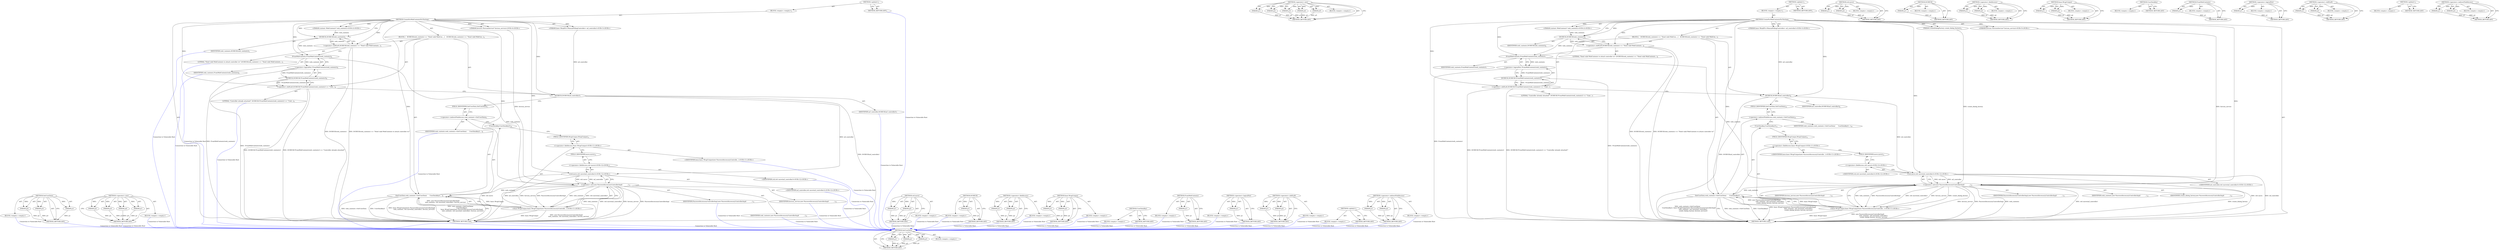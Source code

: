 digraph "&lt;operator&gt;.indirectFieldAccess" {
vulnerable_91 [label=<(METHOD,SetUserData)>];
vulnerable_92 [label=<(PARAM,p1)>];
vulnerable_93 [label=<(PARAM,p2)>];
vulnerable_94 [label=<(PARAM,p3)>];
vulnerable_95 [label=<(BLOCK,&lt;empty&gt;,&lt;empty&gt;)>];
vulnerable_96 [label=<(METHOD_RETURN,ANY)>];
vulnerable_115 [label=<(METHOD,&lt;operator&gt;.new)>];
vulnerable_116 [label=<(PARAM,p1)>];
vulnerable_117 [label=<(PARAM,p2)>];
vulnerable_118 [label=<(PARAM,p3)>];
vulnerable_119 [label=<(PARAM,p4)>];
vulnerable_120 [label=<(PARAM,p5)>];
vulnerable_121 [label=<(BLOCK,&lt;empty&gt;,&lt;empty&gt;)>];
vulnerable_122 [label=<(METHOD_RETURN,ANY)>];
vulnerable_6 [label=<(METHOD,&lt;global&gt;)<SUB>1</SUB>>];
vulnerable_7 [label=<(BLOCK,&lt;empty&gt;,&lt;empty&gt;)<SUB>1</SUB>>];
vulnerable_8 [label=<(METHOD,CreateForWebContentsForTesting)<SUB>1</SUB>>];
vulnerable_9 [label="<(PARAM,content::WebContents* web_contents)<SUB>2</SUB>>"];
vulnerable_10 [label="<(PARAM,base::WeakPtr&lt;ManualFillingController&gt; mf_controller)<SUB>3</SUB>>"];
vulnerable_11 [label=<(PARAM,CreateDialogFactory create_dialog_factory)<SUB>4</SUB>>];
vulnerable_12 [label="<(PARAM,favicon::FaviconService* favicon_service)<SUB>5</SUB>>"];
vulnerable_13 [label=<(BLOCK,{
   DCHECK(web_contents) &lt;&lt; &quot;Need valid WebCon...,{
   DCHECK(web_contents) &lt;&lt; &quot;Need valid WebCon...)<SUB>5</SUB>>];
vulnerable_14 [label=<(&lt;operator&gt;.shiftLeft,DCHECK(web_contents) &lt;&lt; &quot;Need valid WebContents...)<SUB>6</SUB>>];
vulnerable_15 [label=<(DCHECK,DCHECK(web_contents))<SUB>6</SUB>>];
vulnerable_16 [label=<(IDENTIFIER,web_contents,DCHECK(web_contents))<SUB>6</SUB>>];
vulnerable_17 [label=<(LITERAL,&quot;Need valid WebContents to attach controller to!&quot;,DCHECK(web_contents) &lt;&lt; &quot;Need valid WebContents...)<SUB>6</SUB>>];
vulnerable_18 [label=<(&lt;operator&gt;.shiftLeft,DCHECK(!FromWebContents(web_contents)) &lt;&lt; &quot;Cont...)<SUB>7</SUB>>];
vulnerable_19 [label=<(DCHECK,DCHECK(!FromWebContents(web_contents)))<SUB>7</SUB>>];
vulnerable_20 [label=<(&lt;operator&gt;.logicalNot,!FromWebContents(web_contents))<SUB>7</SUB>>];
vulnerable_21 [label=<(FromWebContents,FromWebContents(web_contents))<SUB>7</SUB>>];
vulnerable_22 [label=<(IDENTIFIER,web_contents,FromWebContents(web_contents))<SUB>7</SUB>>];
vulnerable_23 [label=<(LITERAL,&quot;Controller already attached!&quot;,DCHECK(!FromWebContents(web_contents)) &lt;&lt; &quot;Cont...)<SUB>7</SUB>>];
vulnerable_24 [label=<(DCHECK,DCHECK(mf_controller))<SUB>8</SUB>>];
vulnerable_25 [label=<(IDENTIFIER,mf_controller,DCHECK(mf_controller))<SUB>8</SUB>>];
vulnerable_26 [label=<(SetUserData,web_contents-&gt;SetUserData(
      UserDataKey(),...)<SUB>10</SUB>>];
vulnerable_27 [label=<(&lt;operator&gt;.indirectFieldAccess,web_contents-&gt;SetUserData)<SUB>10</SUB>>];
vulnerable_28 [label=<(IDENTIFIER,web_contents,web_contents-&gt;SetUserData(
      UserDataKey(),...)<SUB>10</SUB>>];
vulnerable_29 [label=<(FIELD_IDENTIFIER,SetUserData,SetUserData)<SUB>10</SUB>>];
vulnerable_30 [label=<(UserDataKey,UserDataKey())<SUB>11</SUB>>];
vulnerable_31 [label="<(base.WrapUnique,base::WrapUnique(new PasswordAccessoryControlle...)<SUB>11</SUB>>"];
vulnerable_32 [label="<(&lt;operator&gt;.fieldAccess,base::WrapUnique)<SUB>11</SUB>>"];
vulnerable_33 [label="<(IDENTIFIER,base,base::WrapUnique(new PasswordAccessoryControlle...)<SUB>11</SUB>>"];
vulnerable_34 [label=<(FIELD_IDENTIFIER,WrapUnique,WrapUnique)<SUB>11</SUB>>];
vulnerable_35 [label=<(&lt;operator&gt;.new,new PasswordAccessoryControllerImpl(
          ...)<SUB>11</SUB>>];
vulnerable_36 [label=<(IDENTIFIER,PasswordAccessoryControllerImpl,new PasswordAccessoryControllerImpl(
          ...)<SUB>11</SUB>>];
vulnerable_37 [label=<(IDENTIFIER,web_contents,new PasswordAccessoryControllerImpl(
          ...)<SUB>12</SUB>>];
vulnerable_38 [label="<(std.move,std::move(mf_controller))<SUB>12</SUB>>"];
vulnerable_39 [label="<(&lt;operator&gt;.fieldAccess,std::move)<SUB>12</SUB>>"];
vulnerable_40 [label="<(IDENTIFIER,std,std::move(mf_controller))<SUB>12</SUB>>"];
vulnerable_41 [label=<(FIELD_IDENTIFIER,move,move)<SUB>12</SUB>>];
vulnerable_42 [label="<(IDENTIFIER,mf_controller,std::move(mf_controller))<SUB>12</SUB>>"];
vulnerable_43 [label=<(IDENTIFIER,create_dialog_factory,new PasswordAccessoryControllerImpl(
          ...)<SUB>13</SUB>>];
vulnerable_44 [label=<(IDENTIFIER,favicon_service,new PasswordAccessoryControllerImpl(
          ...)<SUB>13</SUB>>];
vulnerable_45 [label=<(METHOD_RETURN,void)<SUB>1</SUB>>];
vulnerable_47 [label=<(METHOD_RETURN,ANY)<SUB>1</SUB>>];
vulnerable_123 [label=<(METHOD,std.move)>];
vulnerable_124 [label=<(PARAM,p1)>];
vulnerable_125 [label=<(PARAM,p2)>];
vulnerable_126 [label=<(BLOCK,&lt;empty&gt;,&lt;empty&gt;)>];
vulnerable_127 [label=<(METHOD_RETURN,ANY)>];
vulnerable_79 [label=<(METHOD,DCHECK)>];
vulnerable_80 [label=<(PARAM,p1)>];
vulnerable_81 [label=<(BLOCK,&lt;empty&gt;,&lt;empty&gt;)>];
vulnerable_82 [label=<(METHOD_RETURN,ANY)>];
vulnerable_110 [label=<(METHOD,&lt;operator&gt;.fieldAccess)>];
vulnerable_111 [label=<(PARAM,p1)>];
vulnerable_112 [label=<(PARAM,p2)>];
vulnerable_113 [label=<(BLOCK,&lt;empty&gt;,&lt;empty&gt;)>];
vulnerable_114 [label=<(METHOD_RETURN,ANY)>];
vulnerable_105 [label=<(METHOD,base.WrapUnique)>];
vulnerable_106 [label=<(PARAM,p1)>];
vulnerable_107 [label=<(PARAM,p2)>];
vulnerable_108 [label=<(BLOCK,&lt;empty&gt;,&lt;empty&gt;)>];
vulnerable_109 [label=<(METHOD_RETURN,ANY)>];
vulnerable_102 [label=<(METHOD,UserDataKey)>];
vulnerable_103 [label=<(BLOCK,&lt;empty&gt;,&lt;empty&gt;)>];
vulnerable_104 [label=<(METHOD_RETURN,ANY)>];
vulnerable_87 [label=<(METHOD,FromWebContents)>];
vulnerable_88 [label=<(PARAM,p1)>];
vulnerable_89 [label=<(BLOCK,&lt;empty&gt;,&lt;empty&gt;)>];
vulnerable_90 [label=<(METHOD_RETURN,ANY)>];
vulnerable_83 [label=<(METHOD,&lt;operator&gt;.logicalNot)>];
vulnerable_84 [label=<(PARAM,p1)>];
vulnerable_85 [label=<(BLOCK,&lt;empty&gt;,&lt;empty&gt;)>];
vulnerable_86 [label=<(METHOD_RETURN,ANY)>];
vulnerable_74 [label=<(METHOD,&lt;operator&gt;.shiftLeft)>];
vulnerable_75 [label=<(PARAM,p1)>];
vulnerable_76 [label=<(PARAM,p2)>];
vulnerable_77 [label=<(BLOCK,&lt;empty&gt;,&lt;empty&gt;)>];
vulnerable_78 [label=<(METHOD_RETURN,ANY)>];
vulnerable_68 [label=<(METHOD,&lt;global&gt;)<SUB>1</SUB>>];
vulnerable_69 [label=<(BLOCK,&lt;empty&gt;,&lt;empty&gt;)>];
vulnerable_70 [label=<(METHOD_RETURN,ANY)>];
vulnerable_97 [label=<(METHOD,&lt;operator&gt;.indirectFieldAccess)>];
vulnerable_98 [label=<(PARAM,p1)>];
vulnerable_99 [label=<(PARAM,p2)>];
vulnerable_100 [label=<(BLOCK,&lt;empty&gt;,&lt;empty&gt;)>];
vulnerable_101 [label=<(METHOD_RETURN,ANY)>];
fixed_87 [label=<(METHOD,SetUserData)>];
fixed_88 [label=<(PARAM,p1)>];
fixed_89 [label=<(PARAM,p2)>];
fixed_90 [label=<(PARAM,p3)>];
fixed_91 [label=<(BLOCK,&lt;empty&gt;,&lt;empty&gt;)>];
fixed_92 [label=<(METHOD_RETURN,ANY)>];
fixed_111 [label=<(METHOD,&lt;operator&gt;.new)>];
fixed_112 [label=<(PARAM,p1)>];
fixed_113 [label=<(PARAM,p2)>];
fixed_114 [label=<(PARAM,p3)>];
fixed_115 [label=<(PARAM,p4)>];
fixed_116 [label=<(BLOCK,&lt;empty&gt;,&lt;empty&gt;)>];
fixed_117 [label=<(METHOD_RETURN,ANY)>];
fixed_6 [label=<(METHOD,&lt;global&gt;)<SUB>1</SUB>>];
fixed_7 [label=<(BLOCK,&lt;empty&gt;,&lt;empty&gt;)<SUB>1</SUB>>];
fixed_8 [label=<(METHOD,CreateForWebContentsForTesting)<SUB>1</SUB>>];
fixed_9 [label="<(PARAM,content::WebContents* web_contents)<SUB>2</SUB>>"];
fixed_10 [label="<(PARAM,base::WeakPtr&lt;ManualFillingController&gt; mf_controller)<SUB>3</SUB>>"];
fixed_11 [label="<(PARAM,favicon::FaviconService* favicon_service)<SUB>4</SUB>>"];
fixed_12 [label=<(BLOCK,{
   DCHECK(web_contents) &lt;&lt; &quot;Need valid WebCon...,{
   DCHECK(web_contents) &lt;&lt; &quot;Need valid WebCon...)<SUB>4</SUB>>];
fixed_13 [label=<(&lt;operator&gt;.shiftLeft,DCHECK(web_contents) &lt;&lt; &quot;Need valid WebContents...)<SUB>5</SUB>>];
fixed_14 [label=<(DCHECK,DCHECK(web_contents))<SUB>5</SUB>>];
fixed_15 [label=<(IDENTIFIER,web_contents,DCHECK(web_contents))<SUB>5</SUB>>];
fixed_16 [label=<(LITERAL,&quot;Need valid WebContents to attach controller to!&quot;,DCHECK(web_contents) &lt;&lt; &quot;Need valid WebContents...)<SUB>5</SUB>>];
fixed_17 [label=<(&lt;operator&gt;.shiftLeft,DCHECK(!FromWebContents(web_contents)) &lt;&lt; &quot;Cont...)<SUB>6</SUB>>];
fixed_18 [label=<(DCHECK,DCHECK(!FromWebContents(web_contents)))<SUB>6</SUB>>];
fixed_19 [label=<(&lt;operator&gt;.logicalNot,!FromWebContents(web_contents))<SUB>6</SUB>>];
fixed_20 [label=<(FromWebContents,FromWebContents(web_contents))<SUB>6</SUB>>];
fixed_21 [label=<(IDENTIFIER,web_contents,FromWebContents(web_contents))<SUB>6</SUB>>];
fixed_22 [label=<(LITERAL,&quot;Controller already attached!&quot;,DCHECK(!FromWebContents(web_contents)) &lt;&lt; &quot;Cont...)<SUB>6</SUB>>];
fixed_23 [label=<(DCHECK,DCHECK(mf_controller))<SUB>7</SUB>>];
fixed_24 [label=<(IDENTIFIER,mf_controller,DCHECK(mf_controller))<SUB>7</SUB>>];
fixed_25 [label=<(SetUserData,web_contents-&gt;SetUserData(
      UserDataKey(),...)<SUB>9</SUB>>];
fixed_26 [label=<(&lt;operator&gt;.indirectFieldAccess,web_contents-&gt;SetUserData)<SUB>9</SUB>>];
fixed_27 [label=<(IDENTIFIER,web_contents,web_contents-&gt;SetUserData(
      UserDataKey(),...)<SUB>9</SUB>>];
fixed_28 [label=<(FIELD_IDENTIFIER,SetUserData,SetUserData)<SUB>9</SUB>>];
fixed_29 [label=<(UserDataKey,UserDataKey())<SUB>10</SUB>>];
fixed_30 [label="<(base.WrapUnique,base::WrapUnique(new PasswordAccessoryControlle...)<SUB>11</SUB>>"];
fixed_31 [label="<(&lt;operator&gt;.fieldAccess,base::WrapUnique)<SUB>11</SUB>>"];
fixed_32 [label="<(IDENTIFIER,base,base::WrapUnique(new PasswordAccessoryControlle...)<SUB>11</SUB>>"];
fixed_33 [label=<(FIELD_IDENTIFIER,WrapUnique,WrapUnique)<SUB>11</SUB>>];
fixed_34 [label=<(&lt;operator&gt;.new,new PasswordAccessoryControllerImpl(
          ...)<SUB>11</SUB>>];
fixed_35 [label=<(IDENTIFIER,PasswordAccessoryControllerImpl,new PasswordAccessoryControllerImpl(
          ...)<SUB>11</SUB>>];
fixed_36 [label=<(IDENTIFIER,web_contents,new PasswordAccessoryControllerImpl(
          ...)<SUB>12</SUB>>];
fixed_37 [label="<(std.move,std::move(mf_controller))<SUB>12</SUB>>"];
fixed_38 [label="<(&lt;operator&gt;.fieldAccess,std::move)<SUB>12</SUB>>"];
fixed_39 [label="<(IDENTIFIER,std,std::move(mf_controller))<SUB>12</SUB>>"];
fixed_40 [label=<(FIELD_IDENTIFIER,move,move)<SUB>12</SUB>>];
fixed_41 [label="<(IDENTIFIER,mf_controller,std::move(mf_controller))<SUB>12</SUB>>"];
fixed_42 [label=<(IDENTIFIER,favicon_service,new PasswordAccessoryControllerImpl(
          ...)<SUB>12</SUB>>];
fixed_43 [label=<(METHOD_RETURN,void)<SUB>1</SUB>>];
fixed_45 [label=<(METHOD_RETURN,ANY)<SUB>1</SUB>>];
fixed_118 [label=<(METHOD,std.move)>];
fixed_119 [label=<(PARAM,p1)>];
fixed_120 [label=<(PARAM,p2)>];
fixed_121 [label=<(BLOCK,&lt;empty&gt;,&lt;empty&gt;)>];
fixed_122 [label=<(METHOD_RETURN,ANY)>];
fixed_75 [label=<(METHOD,DCHECK)>];
fixed_76 [label=<(PARAM,p1)>];
fixed_77 [label=<(BLOCK,&lt;empty&gt;,&lt;empty&gt;)>];
fixed_78 [label=<(METHOD_RETURN,ANY)>];
fixed_106 [label=<(METHOD,&lt;operator&gt;.fieldAccess)>];
fixed_107 [label=<(PARAM,p1)>];
fixed_108 [label=<(PARAM,p2)>];
fixed_109 [label=<(BLOCK,&lt;empty&gt;,&lt;empty&gt;)>];
fixed_110 [label=<(METHOD_RETURN,ANY)>];
fixed_101 [label=<(METHOD,base.WrapUnique)>];
fixed_102 [label=<(PARAM,p1)>];
fixed_103 [label=<(PARAM,p2)>];
fixed_104 [label=<(BLOCK,&lt;empty&gt;,&lt;empty&gt;)>];
fixed_105 [label=<(METHOD_RETURN,ANY)>];
fixed_98 [label=<(METHOD,UserDataKey)>];
fixed_99 [label=<(BLOCK,&lt;empty&gt;,&lt;empty&gt;)>];
fixed_100 [label=<(METHOD_RETURN,ANY)>];
fixed_83 [label=<(METHOD,FromWebContents)>];
fixed_84 [label=<(PARAM,p1)>];
fixed_85 [label=<(BLOCK,&lt;empty&gt;,&lt;empty&gt;)>];
fixed_86 [label=<(METHOD_RETURN,ANY)>];
fixed_79 [label=<(METHOD,&lt;operator&gt;.logicalNot)>];
fixed_80 [label=<(PARAM,p1)>];
fixed_81 [label=<(BLOCK,&lt;empty&gt;,&lt;empty&gt;)>];
fixed_82 [label=<(METHOD_RETURN,ANY)>];
fixed_70 [label=<(METHOD,&lt;operator&gt;.shiftLeft)>];
fixed_71 [label=<(PARAM,p1)>];
fixed_72 [label=<(PARAM,p2)>];
fixed_73 [label=<(BLOCK,&lt;empty&gt;,&lt;empty&gt;)>];
fixed_74 [label=<(METHOD_RETURN,ANY)>];
fixed_64 [label=<(METHOD,&lt;global&gt;)<SUB>1</SUB>>];
fixed_65 [label=<(BLOCK,&lt;empty&gt;,&lt;empty&gt;)>];
fixed_66 [label=<(METHOD_RETURN,ANY)>];
fixed_93 [label=<(METHOD,&lt;operator&gt;.indirectFieldAccess)>];
fixed_94 [label=<(PARAM,p1)>];
fixed_95 [label=<(PARAM,p2)>];
fixed_96 [label=<(BLOCK,&lt;empty&gt;,&lt;empty&gt;)>];
fixed_97 [label=<(METHOD_RETURN,ANY)>];
vulnerable_91 -> vulnerable_92  [key=0, label="AST: "];
vulnerable_91 -> vulnerable_92  [key=1, label="DDG: "];
vulnerable_91 -> vulnerable_95  [key=0, label="AST: "];
vulnerable_91 -> vulnerable_93  [key=0, label="AST: "];
vulnerable_91 -> vulnerable_93  [key=1, label="DDG: "];
vulnerable_91 -> vulnerable_96  [key=0, label="AST: "];
vulnerable_91 -> vulnerable_96  [key=1, label="CFG: "];
vulnerable_91 -> vulnerable_94  [key=0, label="AST: "];
vulnerable_91 -> vulnerable_94  [key=1, label="DDG: "];
vulnerable_92 -> vulnerable_96  [key=0, label="DDG: p1"];
vulnerable_93 -> vulnerable_96  [key=0, label="DDG: p2"];
vulnerable_94 -> vulnerable_96  [key=0, label="DDG: p3"];
vulnerable_115 -> vulnerable_116  [key=0, label="AST: "];
vulnerable_115 -> vulnerable_116  [key=1, label="DDG: "];
vulnerable_115 -> vulnerable_121  [key=0, label="AST: "];
vulnerable_115 -> vulnerable_117  [key=0, label="AST: "];
vulnerable_115 -> vulnerable_117  [key=1, label="DDG: "];
vulnerable_115 -> vulnerable_122  [key=0, label="AST: "];
vulnerable_115 -> vulnerable_122  [key=1, label="CFG: "];
vulnerable_115 -> vulnerable_118  [key=0, label="AST: "];
vulnerable_115 -> vulnerable_118  [key=1, label="DDG: "];
vulnerable_115 -> vulnerable_119  [key=0, label="AST: "];
vulnerable_115 -> vulnerable_119  [key=1, label="DDG: "];
vulnerable_115 -> vulnerable_120  [key=0, label="AST: "];
vulnerable_115 -> vulnerable_120  [key=1, label="DDG: "];
vulnerable_116 -> vulnerable_122  [key=0, label="DDG: p1"];
vulnerable_117 -> vulnerable_122  [key=0, label="DDG: p2"];
vulnerable_118 -> vulnerable_122  [key=0, label="DDG: p3"];
vulnerable_119 -> vulnerable_122  [key=0, label="DDG: p4"];
vulnerable_120 -> vulnerable_122  [key=0, label="DDG: p5"];
vulnerable_6 -> vulnerable_7  [key=0, label="AST: "];
vulnerable_6 -> vulnerable_47  [key=0, label="AST: "];
vulnerable_6 -> vulnerable_47  [key=1, label="CFG: "];
vulnerable_7 -> vulnerable_8  [key=0, label="AST: "];
vulnerable_8 -> vulnerable_9  [key=0, label="AST: "];
vulnerable_8 -> vulnerable_9  [key=1, label="DDG: "];
vulnerable_8 -> vulnerable_10  [key=0, label="AST: "];
vulnerable_8 -> vulnerable_10  [key=1, label="DDG: "];
vulnerable_8 -> vulnerable_11  [key=0, label="AST: "];
vulnerable_8 -> vulnerable_11  [key=1, label="DDG: "];
vulnerable_8 -> vulnerable_12  [key=0, label="AST: "];
vulnerable_8 -> vulnerable_12  [key=1, label="DDG: "];
vulnerable_8 -> vulnerable_13  [key=0, label="AST: "];
vulnerable_8 -> vulnerable_45  [key=0, label="AST: "];
vulnerable_8 -> vulnerable_15  [key=0, label="CFG: "];
vulnerable_8 -> vulnerable_15  [key=1, label="DDG: "];
vulnerable_8 -> vulnerable_14  [key=0, label="DDG: "];
vulnerable_8 -> vulnerable_18  [key=0, label="DDG: "];
vulnerable_8 -> vulnerable_24  [key=0, label="DDG: "];
vulnerable_8 -> vulnerable_26  [key=0, label="DDG: "];
vulnerable_8 -> vulnerable_35  [key=0, label="DDG: "];
vulnerable_8 -> vulnerable_21  [key=0, label="DDG: "];
vulnerable_8 -> vulnerable_38  [key=0, label="DDG: "];
vulnerable_9 -> vulnerable_15  [key=0, label="DDG: web_contents"];
vulnerable_10 -> vulnerable_24  [key=0, label="DDG: mf_controller"];
vulnerable_11 -> vulnerable_35  [key=0, label="DDG: create_dialog_factory"];
vulnerable_12 -> vulnerable_35  [key=0, label="DDG: favicon_service"];
vulnerable_13 -> vulnerable_14  [key=0, label="AST: "];
vulnerable_13 -> vulnerable_18  [key=0, label="AST: "];
vulnerable_13 -> vulnerable_24  [key=0, label="AST: "];
vulnerable_13 -> vulnerable_26  [key=0, label="AST: "];
vulnerable_14 -> vulnerable_15  [key=0, label="AST: "];
vulnerable_14 -> vulnerable_17  [key=0, label="AST: "];
vulnerable_14 -> vulnerable_21  [key=0, label="CFG: "];
vulnerable_14 -> vulnerable_45  [key=0, label="DDG: DCHECK(web_contents)"];
vulnerable_14 -> vulnerable_45  [key=1, label="DDG: DCHECK(web_contents) &lt;&lt; &quot;Need valid WebContents to attach controller to!&quot;"];
vulnerable_15 -> vulnerable_16  [key=0, label="AST: "];
vulnerable_15 -> vulnerable_14  [key=0, label="CFG: "];
vulnerable_15 -> vulnerable_14  [key=1, label="DDG: web_contents"];
vulnerable_15 -> vulnerable_21  [key=0, label="DDG: web_contents"];
vulnerable_18 -> vulnerable_19  [key=0, label="AST: "];
vulnerable_18 -> vulnerable_23  [key=0, label="AST: "];
vulnerable_18 -> vulnerable_24  [key=0, label="CFG: "];
vulnerable_18 -> vulnerable_45  [key=0, label="DDG: DCHECK(!FromWebContents(web_contents))"];
vulnerable_18 -> vulnerable_45  [key=1, label="DDG: DCHECK(!FromWebContents(web_contents)) &lt;&lt; &quot;Controller already attached!&quot;"];
vulnerable_19 -> vulnerable_20  [key=0, label="AST: "];
vulnerable_19 -> vulnerable_18  [key=0, label="CFG: "];
vulnerable_19 -> vulnerable_18  [key=1, label="DDG: !FromWebContents(web_contents)"];
vulnerable_19 -> vulnerable_45  [key=0, label="DDG: !FromWebContents(web_contents)"];
vulnerable_20 -> vulnerable_21  [key=0, label="AST: "];
vulnerable_20 -> vulnerable_19  [key=0, label="CFG: "];
vulnerable_20 -> vulnerable_19  [key=1, label="DDG: FromWebContents(web_contents)"];
vulnerable_20 -> vulnerable_45  [key=0, label="DDG: FromWebContents(web_contents)"];
vulnerable_21 -> vulnerable_22  [key=0, label="AST: "];
vulnerable_21 -> vulnerable_20  [key=0, label="CFG: "];
vulnerable_21 -> vulnerable_20  [key=1, label="DDG: web_contents"];
vulnerable_21 -> vulnerable_35  [key=0, label="DDG: web_contents"];
vulnerable_24 -> vulnerable_25  [key=0, label="AST: "];
vulnerable_24 -> vulnerable_29  [key=0, label="CFG: "];
vulnerable_24 -> vulnerable_45  [key=0, label="DDG: DCHECK(mf_controller)"];
vulnerable_24 -> vulnerable_38  [key=0, label="DDG: mf_controller"];
vulnerable_26 -> vulnerable_27  [key=0, label="AST: "];
vulnerable_26 -> vulnerable_30  [key=0, label="AST: "];
vulnerable_26 -> vulnerable_31  [key=0, label="AST: "];
vulnerable_26 -> vulnerable_45  [key=0, label="CFG: "];
vulnerable_26 -> vulnerable_45  [key=1, label="DDG: web_contents-&gt;SetUserData"];
vulnerable_26 -> vulnerable_45  [key=2, label="DDG: UserDataKey()"];
vulnerable_26 -> vulnerable_45  [key=3, label="DDG: base::WrapUnique(new PasswordAccessoryControllerImpl(
                         web_contents, std::move(mf_controller),
                         create_dialog_factory, favicon_service))"];
vulnerable_26 -> vulnerable_45  [key=4, label="DDG: web_contents-&gt;SetUserData(
      UserDataKey(), base::WrapUnique(new PasswordAccessoryControllerImpl(
                         web_contents, std::move(mf_controller),
                         create_dialog_factory, favicon_service)))"];
vulnerable_27 -> vulnerable_28  [key=0, label="AST: "];
vulnerable_27 -> vulnerable_29  [key=0, label="AST: "];
vulnerable_27 -> vulnerable_30  [key=0, label="CFG: "];
vulnerable_29 -> vulnerable_27  [key=0, label="CFG: "];
vulnerable_30 -> vulnerable_34  [key=0, label="CFG: "];
vulnerable_31 -> vulnerable_32  [key=0, label="AST: "];
vulnerable_31 -> vulnerable_35  [key=0, label="AST: "];
vulnerable_31 -> vulnerable_26  [key=0, label="CFG: "];
vulnerable_31 -> vulnerable_26  [key=1, label="DDG: base::WrapUnique"];
vulnerable_31 -> vulnerable_26  [key=2, label="DDG: new PasswordAccessoryControllerImpl(
                         web_contents, std::move(mf_controller),
                         create_dialog_factory, favicon_service)"];
vulnerable_31 -> vulnerable_45  [key=0, label="DDG: base::WrapUnique"];
vulnerable_31 -> vulnerable_45  [key=1, label="DDG: new PasswordAccessoryControllerImpl(
                         web_contents, std::move(mf_controller),
                         create_dialog_factory, favicon_service)"];
vulnerable_32 -> vulnerable_33  [key=0, label="AST: "];
vulnerable_32 -> vulnerable_34  [key=0, label="AST: "];
vulnerable_32 -> vulnerable_41  [key=0, label="CFG: "];
vulnerable_34 -> vulnerable_32  [key=0, label="CFG: "];
vulnerable_35 -> vulnerable_36  [key=0, label="AST: "];
vulnerable_35 -> vulnerable_37  [key=0, label="AST: "];
vulnerable_35 -> vulnerable_38  [key=0, label="AST: "];
vulnerable_35 -> vulnerable_43  [key=0, label="AST: "];
vulnerable_35 -> vulnerable_44  [key=0, label="AST: "];
vulnerable_35 -> vulnerable_31  [key=0, label="CFG: "];
vulnerable_35 -> vulnerable_31  [key=1, label="DDG: web_contents"];
vulnerable_35 -> vulnerable_31  [key=2, label="DDG: std::move(mf_controller)"];
vulnerable_35 -> vulnerable_31  [key=3, label="DDG: favicon_service"];
vulnerable_35 -> vulnerable_31  [key=4, label="DDG: PasswordAccessoryControllerImpl"];
vulnerable_35 -> vulnerable_31  [key=5, label="DDG: create_dialog_factory"];
vulnerable_35 -> vulnerable_45  [key=0, label="DDG: web_contents"];
vulnerable_35 -> vulnerable_45  [key=1, label="DDG: std::move(mf_controller)"];
vulnerable_35 -> vulnerable_45  [key=2, label="DDG: create_dialog_factory"];
vulnerable_35 -> vulnerable_45  [key=3, label="DDG: favicon_service"];
vulnerable_35 -> vulnerable_45  [key=4, label="DDG: PasswordAccessoryControllerImpl"];
vulnerable_35 -> vulnerable_26  [key=0, label="DDG: web_contents"];
vulnerable_38 -> vulnerable_39  [key=0, label="AST: "];
vulnerable_38 -> vulnerable_42  [key=0, label="AST: "];
vulnerable_38 -> vulnerable_35  [key=0, label="CFG: "];
vulnerable_38 -> vulnerable_35  [key=1, label="DDG: std::move"];
vulnerable_38 -> vulnerable_35  [key=2, label="DDG: mf_controller"];
vulnerable_38 -> vulnerable_45  [key=0, label="DDG: std::move"];
vulnerable_38 -> vulnerable_45  [key=1, label="DDG: mf_controller"];
vulnerable_39 -> vulnerable_40  [key=0, label="AST: "];
vulnerable_39 -> vulnerable_41  [key=0, label="AST: "];
vulnerable_39 -> vulnerable_38  [key=0, label="CFG: "];
vulnerable_41 -> vulnerable_39  [key=0, label="CFG: "];
vulnerable_123 -> vulnerable_124  [key=0, label="AST: "];
vulnerable_123 -> vulnerable_124  [key=1, label="DDG: "];
vulnerable_123 -> vulnerable_126  [key=0, label="AST: "];
vulnerable_123 -> vulnerable_125  [key=0, label="AST: "];
vulnerable_123 -> vulnerable_125  [key=1, label="DDG: "];
vulnerable_123 -> vulnerable_127  [key=0, label="AST: "];
vulnerable_123 -> vulnerable_127  [key=1, label="CFG: "];
vulnerable_124 -> vulnerable_127  [key=0, label="DDG: p1"];
vulnerable_125 -> vulnerable_127  [key=0, label="DDG: p2"];
vulnerable_79 -> vulnerable_80  [key=0, label="AST: "];
vulnerable_79 -> vulnerable_80  [key=1, label="DDG: "];
vulnerable_79 -> vulnerable_81  [key=0, label="AST: "];
vulnerable_79 -> vulnerable_82  [key=0, label="AST: "];
vulnerable_79 -> vulnerable_82  [key=1, label="CFG: "];
vulnerable_80 -> vulnerable_82  [key=0, label="DDG: p1"];
vulnerable_110 -> vulnerable_111  [key=0, label="AST: "];
vulnerable_110 -> vulnerable_111  [key=1, label="DDG: "];
vulnerable_110 -> vulnerable_113  [key=0, label="AST: "];
vulnerable_110 -> vulnerable_112  [key=0, label="AST: "];
vulnerable_110 -> vulnerable_112  [key=1, label="DDG: "];
vulnerable_110 -> vulnerable_114  [key=0, label="AST: "];
vulnerable_110 -> vulnerable_114  [key=1, label="CFG: "];
vulnerable_111 -> vulnerable_114  [key=0, label="DDG: p1"];
vulnerable_112 -> vulnerable_114  [key=0, label="DDG: p2"];
vulnerable_105 -> vulnerable_106  [key=0, label="AST: "];
vulnerable_105 -> vulnerable_106  [key=1, label="DDG: "];
vulnerable_105 -> vulnerable_108  [key=0, label="AST: "];
vulnerable_105 -> vulnerable_107  [key=0, label="AST: "];
vulnerable_105 -> vulnerable_107  [key=1, label="DDG: "];
vulnerable_105 -> vulnerable_109  [key=0, label="AST: "];
vulnerable_105 -> vulnerable_109  [key=1, label="CFG: "];
vulnerable_106 -> vulnerable_109  [key=0, label="DDG: p1"];
vulnerable_107 -> vulnerable_109  [key=0, label="DDG: p2"];
vulnerable_102 -> vulnerable_103  [key=0, label="AST: "];
vulnerable_102 -> vulnerable_104  [key=0, label="AST: "];
vulnerable_102 -> vulnerable_104  [key=1, label="CFG: "];
vulnerable_87 -> vulnerable_88  [key=0, label="AST: "];
vulnerable_87 -> vulnerable_88  [key=1, label="DDG: "];
vulnerable_87 -> vulnerable_89  [key=0, label="AST: "];
vulnerable_87 -> vulnerable_90  [key=0, label="AST: "];
vulnerable_87 -> vulnerable_90  [key=1, label="CFG: "];
vulnerable_88 -> vulnerable_90  [key=0, label="DDG: p1"];
vulnerable_83 -> vulnerable_84  [key=0, label="AST: "];
vulnerable_83 -> vulnerable_84  [key=1, label="DDG: "];
vulnerable_83 -> vulnerable_85  [key=0, label="AST: "];
vulnerable_83 -> vulnerable_86  [key=0, label="AST: "];
vulnerable_83 -> vulnerable_86  [key=1, label="CFG: "];
vulnerable_84 -> vulnerable_86  [key=0, label="DDG: p1"];
vulnerable_74 -> vulnerable_75  [key=0, label="AST: "];
vulnerable_74 -> vulnerable_75  [key=1, label="DDG: "];
vulnerable_74 -> vulnerable_77  [key=0, label="AST: "];
vulnerable_74 -> vulnerable_76  [key=0, label="AST: "];
vulnerable_74 -> vulnerable_76  [key=1, label="DDG: "];
vulnerable_74 -> vulnerable_78  [key=0, label="AST: "];
vulnerable_74 -> vulnerable_78  [key=1, label="CFG: "];
vulnerable_75 -> vulnerable_78  [key=0, label="DDG: p1"];
vulnerable_76 -> vulnerable_78  [key=0, label="DDG: p2"];
vulnerable_68 -> vulnerable_69  [key=0, label="AST: "];
vulnerable_68 -> vulnerable_70  [key=0, label="AST: "];
vulnerable_68 -> vulnerable_70  [key=1, label="CFG: "];
vulnerable_97 -> vulnerable_98  [key=0, label="AST: "];
vulnerable_97 -> vulnerable_98  [key=1, label="DDG: "];
vulnerable_97 -> vulnerable_100  [key=0, label="AST: "];
vulnerable_97 -> vulnerable_99  [key=0, label="AST: "];
vulnerable_97 -> vulnerable_99  [key=1, label="DDG: "];
vulnerable_97 -> vulnerable_101  [key=0, label="AST: "];
vulnerable_97 -> vulnerable_101  [key=1, label="CFG: "];
vulnerable_98 -> vulnerable_101  [key=0, label="DDG: p1"];
vulnerable_99 -> vulnerable_101  [key=0, label="DDG: p2"];
fixed_87 -> fixed_88  [key=0, label="AST: "];
fixed_87 -> fixed_88  [key=1, label="DDG: "];
fixed_87 -> fixed_91  [key=0, label="AST: "];
fixed_87 -> fixed_89  [key=0, label="AST: "];
fixed_87 -> fixed_89  [key=1, label="DDG: "];
fixed_87 -> fixed_92  [key=0, label="AST: "];
fixed_87 -> fixed_92  [key=1, label="CFG: "];
fixed_87 -> fixed_90  [key=0, label="AST: "];
fixed_87 -> fixed_90  [key=1, label="DDG: "];
fixed_88 -> fixed_92  [key=0, label="DDG: p1"];
fixed_89 -> fixed_92  [key=0, label="DDG: p2"];
fixed_90 -> fixed_92  [key=0, label="DDG: p3"];
fixed_91 -> vulnerable_91  [color=blue, key=0, label="Connection to Vulnerable Root", penwidth="2.0", style=dashed];
fixed_92 -> vulnerable_91  [color=blue, key=0, label="Connection to Vulnerable Root", penwidth="2.0", style=dashed];
fixed_111 -> fixed_112  [key=0, label="AST: "];
fixed_111 -> fixed_112  [key=1, label="DDG: "];
fixed_111 -> fixed_116  [key=0, label="AST: "];
fixed_111 -> fixed_113  [key=0, label="AST: "];
fixed_111 -> fixed_113  [key=1, label="DDG: "];
fixed_111 -> fixed_117  [key=0, label="AST: "];
fixed_111 -> fixed_117  [key=1, label="CFG: "];
fixed_111 -> fixed_114  [key=0, label="AST: "];
fixed_111 -> fixed_114  [key=1, label="DDG: "];
fixed_111 -> fixed_115  [key=0, label="AST: "];
fixed_111 -> fixed_115  [key=1, label="DDG: "];
fixed_112 -> fixed_117  [key=0, label="DDG: p1"];
fixed_113 -> fixed_117  [key=0, label="DDG: p2"];
fixed_114 -> fixed_117  [key=0, label="DDG: p3"];
fixed_115 -> fixed_117  [key=0, label="DDG: p4"];
fixed_116 -> vulnerable_91  [color=blue, key=0, label="Connection to Vulnerable Root", penwidth="2.0", style=dashed];
fixed_117 -> vulnerable_91  [color=blue, key=0, label="Connection to Vulnerable Root", penwidth="2.0", style=dashed];
fixed_6 -> fixed_7  [key=0, label="AST: "];
fixed_6 -> fixed_45  [key=0, label="AST: "];
fixed_6 -> fixed_45  [key=1, label="CFG: "];
fixed_7 -> fixed_8  [key=0, label="AST: "];
fixed_8 -> fixed_9  [key=0, label="AST: "];
fixed_8 -> fixed_9  [key=1, label="DDG: "];
fixed_8 -> fixed_10  [key=0, label="AST: "];
fixed_8 -> fixed_10  [key=1, label="DDG: "];
fixed_8 -> fixed_11  [key=0, label="AST: "];
fixed_8 -> fixed_11  [key=1, label="DDG: "];
fixed_8 -> fixed_12  [key=0, label="AST: "];
fixed_8 -> fixed_43  [key=0, label="AST: "];
fixed_8 -> fixed_14  [key=0, label="CFG: "];
fixed_8 -> fixed_14  [key=1, label="DDG: "];
fixed_8 -> fixed_13  [key=0, label="DDG: "];
fixed_8 -> fixed_17  [key=0, label="DDG: "];
fixed_8 -> fixed_23  [key=0, label="DDG: "];
fixed_8 -> fixed_25  [key=0, label="DDG: "];
fixed_8 -> fixed_34  [key=0, label="DDG: "];
fixed_8 -> fixed_20  [key=0, label="DDG: "];
fixed_8 -> fixed_37  [key=0, label="DDG: "];
fixed_9 -> fixed_14  [key=0, label="DDG: web_contents"];
fixed_10 -> fixed_23  [key=0, label="DDG: mf_controller"];
fixed_11 -> fixed_34  [key=0, label="DDG: favicon_service"];
fixed_12 -> fixed_13  [key=0, label="AST: "];
fixed_12 -> fixed_17  [key=0, label="AST: "];
fixed_12 -> fixed_23  [key=0, label="AST: "];
fixed_12 -> fixed_25  [key=0, label="AST: "];
fixed_13 -> fixed_14  [key=0, label="AST: "];
fixed_13 -> fixed_16  [key=0, label="AST: "];
fixed_13 -> fixed_20  [key=0, label="CFG: "];
fixed_13 -> fixed_43  [key=0, label="DDG: DCHECK(web_contents)"];
fixed_13 -> fixed_43  [key=1, label="DDG: DCHECK(web_contents) &lt;&lt; &quot;Need valid WebContents to attach controller to!&quot;"];
fixed_14 -> fixed_15  [key=0, label="AST: "];
fixed_14 -> fixed_13  [key=0, label="CFG: "];
fixed_14 -> fixed_13  [key=1, label="DDG: web_contents"];
fixed_14 -> fixed_20  [key=0, label="DDG: web_contents"];
fixed_15 -> vulnerable_91  [color=blue, key=0, label="Connection to Vulnerable Root", penwidth="2.0", style=dashed];
fixed_16 -> vulnerable_91  [color=blue, key=0, label="Connection to Vulnerable Root", penwidth="2.0", style=dashed];
fixed_17 -> fixed_18  [key=0, label="AST: "];
fixed_17 -> fixed_22  [key=0, label="AST: "];
fixed_17 -> fixed_23  [key=0, label="CFG: "];
fixed_17 -> fixed_43  [key=0, label="DDG: DCHECK(!FromWebContents(web_contents))"];
fixed_17 -> fixed_43  [key=1, label="DDG: DCHECK(!FromWebContents(web_contents)) &lt;&lt; &quot;Controller already attached!&quot;"];
fixed_18 -> fixed_19  [key=0, label="AST: "];
fixed_18 -> fixed_17  [key=0, label="CFG: "];
fixed_18 -> fixed_17  [key=1, label="DDG: !FromWebContents(web_contents)"];
fixed_18 -> fixed_43  [key=0, label="DDG: !FromWebContents(web_contents)"];
fixed_19 -> fixed_20  [key=0, label="AST: "];
fixed_19 -> fixed_18  [key=0, label="CFG: "];
fixed_19 -> fixed_18  [key=1, label="DDG: FromWebContents(web_contents)"];
fixed_19 -> fixed_43  [key=0, label="DDG: FromWebContents(web_contents)"];
fixed_20 -> fixed_21  [key=0, label="AST: "];
fixed_20 -> fixed_19  [key=0, label="CFG: "];
fixed_20 -> fixed_19  [key=1, label="DDG: web_contents"];
fixed_20 -> fixed_34  [key=0, label="DDG: web_contents"];
fixed_21 -> vulnerable_91  [color=blue, key=0, label="Connection to Vulnerable Root", penwidth="2.0", style=dashed];
fixed_22 -> vulnerable_91  [color=blue, key=0, label="Connection to Vulnerable Root", penwidth="2.0", style=dashed];
fixed_23 -> fixed_24  [key=0, label="AST: "];
fixed_23 -> fixed_28  [key=0, label="CFG: "];
fixed_23 -> fixed_43  [key=0, label="DDG: DCHECK(mf_controller)"];
fixed_23 -> fixed_37  [key=0, label="DDG: mf_controller"];
fixed_24 -> vulnerable_91  [color=blue, key=0, label="Connection to Vulnerable Root", penwidth="2.0", style=dashed];
fixed_25 -> fixed_26  [key=0, label="AST: "];
fixed_25 -> fixed_29  [key=0, label="AST: "];
fixed_25 -> fixed_30  [key=0, label="AST: "];
fixed_25 -> fixed_43  [key=0, label="CFG: "];
fixed_25 -> fixed_43  [key=1, label="DDG: web_contents-&gt;SetUserData"];
fixed_25 -> fixed_43  [key=2, label="DDG: UserDataKey()"];
fixed_25 -> fixed_43  [key=3, label="DDG: base::WrapUnique(new PasswordAccessoryControllerImpl(
          web_contents, std::move(mf_controller), favicon_service))"];
fixed_25 -> fixed_43  [key=4, label="DDG: web_contents-&gt;SetUserData(
      UserDataKey(),
      base::WrapUnique(new PasswordAccessoryControllerImpl(
          web_contents, std::move(mf_controller), favicon_service)))"];
fixed_26 -> fixed_27  [key=0, label="AST: "];
fixed_26 -> fixed_28  [key=0, label="AST: "];
fixed_26 -> fixed_29  [key=0, label="CFG: "];
fixed_27 -> vulnerable_91  [color=blue, key=0, label="Connection to Vulnerable Root", penwidth="2.0", style=dashed];
fixed_28 -> fixed_26  [key=0, label="CFG: "];
fixed_29 -> fixed_33  [key=0, label="CFG: "];
fixed_30 -> fixed_31  [key=0, label="AST: "];
fixed_30 -> fixed_34  [key=0, label="AST: "];
fixed_30 -> fixed_25  [key=0, label="CFG: "];
fixed_30 -> fixed_25  [key=1, label="DDG: base::WrapUnique"];
fixed_30 -> fixed_25  [key=2, label="DDG: new PasswordAccessoryControllerImpl(
          web_contents, std::move(mf_controller), favicon_service)"];
fixed_30 -> fixed_43  [key=0, label="DDG: base::WrapUnique"];
fixed_30 -> fixed_43  [key=1, label="DDG: new PasswordAccessoryControllerImpl(
          web_contents, std::move(mf_controller), favicon_service)"];
fixed_31 -> fixed_32  [key=0, label="AST: "];
fixed_31 -> fixed_33  [key=0, label="AST: "];
fixed_31 -> fixed_40  [key=0, label="CFG: "];
fixed_32 -> vulnerable_91  [color=blue, key=0, label="Connection to Vulnerable Root", penwidth="2.0", style=dashed];
fixed_33 -> fixed_31  [key=0, label="CFG: "];
fixed_34 -> fixed_35  [key=0, label="AST: "];
fixed_34 -> fixed_36  [key=0, label="AST: "];
fixed_34 -> fixed_37  [key=0, label="AST: "];
fixed_34 -> fixed_42  [key=0, label="AST: "];
fixed_34 -> fixed_30  [key=0, label="CFG: "];
fixed_34 -> fixed_30  [key=1, label="DDG: PasswordAccessoryControllerImpl"];
fixed_34 -> fixed_30  [key=2, label="DDG: web_contents"];
fixed_34 -> fixed_30  [key=3, label="DDG: std::move(mf_controller)"];
fixed_34 -> fixed_30  [key=4, label="DDG: favicon_service"];
fixed_34 -> fixed_43  [key=0, label="DDG: web_contents"];
fixed_34 -> fixed_43  [key=1, label="DDG: std::move(mf_controller)"];
fixed_34 -> fixed_43  [key=2, label="DDG: favicon_service"];
fixed_34 -> fixed_43  [key=3, label="DDG: PasswordAccessoryControllerImpl"];
fixed_34 -> fixed_25  [key=0, label="DDG: web_contents"];
fixed_35 -> vulnerable_91  [color=blue, key=0, label="Connection to Vulnerable Root", penwidth="2.0", style=dashed];
fixed_36 -> vulnerable_91  [color=blue, key=0, label="Connection to Vulnerable Root", penwidth="2.0", style=dashed];
fixed_37 -> fixed_38  [key=0, label="AST: "];
fixed_37 -> fixed_41  [key=0, label="AST: "];
fixed_37 -> fixed_34  [key=0, label="CFG: "];
fixed_37 -> fixed_34  [key=1, label="DDG: std::move"];
fixed_37 -> fixed_34  [key=2, label="DDG: mf_controller"];
fixed_37 -> fixed_43  [key=0, label="DDG: std::move"];
fixed_37 -> fixed_43  [key=1, label="DDG: mf_controller"];
fixed_38 -> fixed_39  [key=0, label="AST: "];
fixed_38 -> fixed_40  [key=0, label="AST: "];
fixed_38 -> fixed_37  [key=0, label="CFG: "];
fixed_39 -> vulnerable_91  [color=blue, key=0, label="Connection to Vulnerable Root", penwidth="2.0", style=dashed];
fixed_40 -> fixed_38  [key=0, label="CFG: "];
fixed_41 -> vulnerable_91  [color=blue, key=0, label="Connection to Vulnerable Root", penwidth="2.0", style=dashed];
fixed_42 -> vulnerable_91  [color=blue, key=0, label="Connection to Vulnerable Root", penwidth="2.0", style=dashed];
fixed_43 -> vulnerable_91  [color=blue, key=0, label="Connection to Vulnerable Root", penwidth="2.0", style=dashed];
fixed_45 -> vulnerable_91  [color=blue, key=0, label="Connection to Vulnerable Root", penwidth="2.0", style=dashed];
fixed_118 -> fixed_119  [key=0, label="AST: "];
fixed_118 -> fixed_119  [key=1, label="DDG: "];
fixed_118 -> fixed_121  [key=0, label="AST: "];
fixed_118 -> fixed_120  [key=0, label="AST: "];
fixed_118 -> fixed_120  [key=1, label="DDG: "];
fixed_118 -> fixed_122  [key=0, label="AST: "];
fixed_118 -> fixed_122  [key=1, label="CFG: "];
fixed_119 -> fixed_122  [key=0, label="DDG: p1"];
fixed_120 -> fixed_122  [key=0, label="DDG: p2"];
fixed_121 -> vulnerable_91  [color=blue, key=0, label="Connection to Vulnerable Root", penwidth="2.0", style=dashed];
fixed_122 -> vulnerable_91  [color=blue, key=0, label="Connection to Vulnerable Root", penwidth="2.0", style=dashed];
fixed_75 -> fixed_76  [key=0, label="AST: "];
fixed_75 -> fixed_76  [key=1, label="DDG: "];
fixed_75 -> fixed_77  [key=0, label="AST: "];
fixed_75 -> fixed_78  [key=0, label="AST: "];
fixed_75 -> fixed_78  [key=1, label="CFG: "];
fixed_76 -> fixed_78  [key=0, label="DDG: p1"];
fixed_77 -> vulnerable_91  [color=blue, key=0, label="Connection to Vulnerable Root", penwidth="2.0", style=dashed];
fixed_78 -> vulnerable_91  [color=blue, key=0, label="Connection to Vulnerable Root", penwidth="2.0", style=dashed];
fixed_106 -> fixed_107  [key=0, label="AST: "];
fixed_106 -> fixed_107  [key=1, label="DDG: "];
fixed_106 -> fixed_109  [key=0, label="AST: "];
fixed_106 -> fixed_108  [key=0, label="AST: "];
fixed_106 -> fixed_108  [key=1, label="DDG: "];
fixed_106 -> fixed_110  [key=0, label="AST: "];
fixed_106 -> fixed_110  [key=1, label="CFG: "];
fixed_107 -> fixed_110  [key=0, label="DDG: p1"];
fixed_108 -> fixed_110  [key=0, label="DDG: p2"];
fixed_109 -> vulnerable_91  [color=blue, key=0, label="Connection to Vulnerable Root", penwidth="2.0", style=dashed];
fixed_110 -> vulnerable_91  [color=blue, key=0, label="Connection to Vulnerable Root", penwidth="2.0", style=dashed];
fixed_101 -> fixed_102  [key=0, label="AST: "];
fixed_101 -> fixed_102  [key=1, label="DDG: "];
fixed_101 -> fixed_104  [key=0, label="AST: "];
fixed_101 -> fixed_103  [key=0, label="AST: "];
fixed_101 -> fixed_103  [key=1, label="DDG: "];
fixed_101 -> fixed_105  [key=0, label="AST: "];
fixed_101 -> fixed_105  [key=1, label="CFG: "];
fixed_102 -> fixed_105  [key=0, label="DDG: p1"];
fixed_103 -> fixed_105  [key=0, label="DDG: p2"];
fixed_104 -> vulnerable_91  [color=blue, key=0, label="Connection to Vulnerable Root", penwidth="2.0", style=dashed];
fixed_105 -> vulnerable_91  [color=blue, key=0, label="Connection to Vulnerable Root", penwidth="2.0", style=dashed];
fixed_98 -> fixed_99  [key=0, label="AST: "];
fixed_98 -> fixed_100  [key=0, label="AST: "];
fixed_98 -> fixed_100  [key=1, label="CFG: "];
fixed_99 -> vulnerable_91  [color=blue, key=0, label="Connection to Vulnerable Root", penwidth="2.0", style=dashed];
fixed_100 -> vulnerable_91  [color=blue, key=0, label="Connection to Vulnerable Root", penwidth="2.0", style=dashed];
fixed_83 -> fixed_84  [key=0, label="AST: "];
fixed_83 -> fixed_84  [key=1, label="DDG: "];
fixed_83 -> fixed_85  [key=0, label="AST: "];
fixed_83 -> fixed_86  [key=0, label="AST: "];
fixed_83 -> fixed_86  [key=1, label="CFG: "];
fixed_84 -> fixed_86  [key=0, label="DDG: p1"];
fixed_85 -> vulnerable_91  [color=blue, key=0, label="Connection to Vulnerable Root", penwidth="2.0", style=dashed];
fixed_86 -> vulnerable_91  [color=blue, key=0, label="Connection to Vulnerable Root", penwidth="2.0", style=dashed];
fixed_79 -> fixed_80  [key=0, label="AST: "];
fixed_79 -> fixed_80  [key=1, label="DDG: "];
fixed_79 -> fixed_81  [key=0, label="AST: "];
fixed_79 -> fixed_82  [key=0, label="AST: "];
fixed_79 -> fixed_82  [key=1, label="CFG: "];
fixed_80 -> fixed_82  [key=0, label="DDG: p1"];
fixed_81 -> vulnerable_91  [color=blue, key=0, label="Connection to Vulnerable Root", penwidth="2.0", style=dashed];
fixed_82 -> vulnerable_91  [color=blue, key=0, label="Connection to Vulnerable Root", penwidth="2.0", style=dashed];
fixed_70 -> fixed_71  [key=0, label="AST: "];
fixed_70 -> fixed_71  [key=1, label="DDG: "];
fixed_70 -> fixed_73  [key=0, label="AST: "];
fixed_70 -> fixed_72  [key=0, label="AST: "];
fixed_70 -> fixed_72  [key=1, label="DDG: "];
fixed_70 -> fixed_74  [key=0, label="AST: "];
fixed_70 -> fixed_74  [key=1, label="CFG: "];
fixed_71 -> fixed_74  [key=0, label="DDG: p1"];
fixed_72 -> fixed_74  [key=0, label="DDG: p2"];
fixed_73 -> vulnerable_91  [color=blue, key=0, label="Connection to Vulnerable Root", penwidth="2.0", style=dashed];
fixed_74 -> vulnerable_91  [color=blue, key=0, label="Connection to Vulnerable Root", penwidth="2.0", style=dashed];
fixed_64 -> fixed_65  [key=0, label="AST: "];
fixed_64 -> fixed_66  [key=0, label="AST: "];
fixed_64 -> fixed_66  [key=1, label="CFG: "];
fixed_65 -> vulnerable_91  [color=blue, key=0, label="Connection to Vulnerable Root", penwidth="2.0", style=dashed];
fixed_66 -> vulnerable_91  [color=blue, key=0, label="Connection to Vulnerable Root", penwidth="2.0", style=dashed];
fixed_93 -> fixed_94  [key=0, label="AST: "];
fixed_93 -> fixed_94  [key=1, label="DDG: "];
fixed_93 -> fixed_96  [key=0, label="AST: "];
fixed_93 -> fixed_95  [key=0, label="AST: "];
fixed_93 -> fixed_95  [key=1, label="DDG: "];
fixed_93 -> fixed_97  [key=0, label="AST: "];
fixed_93 -> fixed_97  [key=1, label="CFG: "];
fixed_94 -> fixed_97  [key=0, label="DDG: p1"];
fixed_95 -> fixed_97  [key=0, label="DDG: p2"];
fixed_96 -> vulnerable_91  [color=blue, key=0, label="Connection to Vulnerable Root", penwidth="2.0", style=dashed];
fixed_97 -> vulnerable_91  [color=blue, key=0, label="Connection to Vulnerable Root", penwidth="2.0", style=dashed];
}
